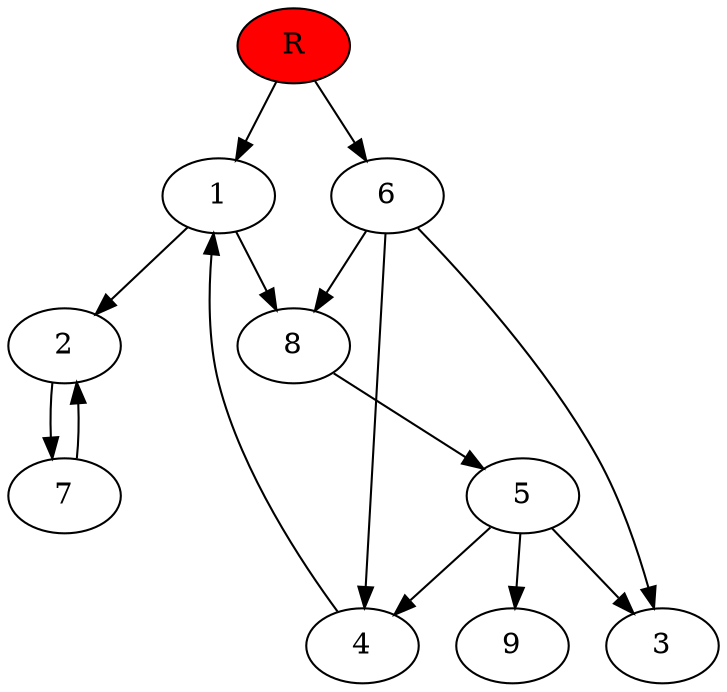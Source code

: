 digraph prb64657 {
	1
	2
	3
	4
	5
	6
	7
	8
	R [fillcolor="#ff0000" style=filled]
	1 -> 2
	1 -> 8
	2 -> 7
	4 -> 1
	5 -> 3
	5 -> 4
	5 -> 9
	6 -> 3
	6 -> 4
	6 -> 8
	7 -> 2
	8 -> 5
	R -> 1
	R -> 6
}
